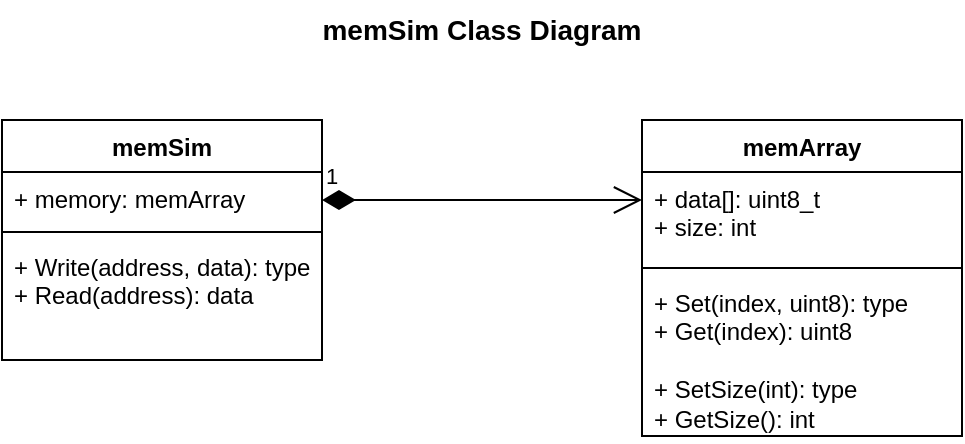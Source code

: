 <mxfile version="28.0.6">
  <diagram name="Page-1" id="Im9G4xrsKNsORE4Vh-WP">
    <mxGraphModel dx="1126" dy="745" grid="1" gridSize="10" guides="1" tooltips="1" connect="1" arrows="1" fold="1" page="1" pageScale="1" pageWidth="1100" pageHeight="850" math="0" shadow="0">
      <root>
        <mxCell id="0" />
        <mxCell id="1" parent="0" />
        <mxCell id="wlKaFGYPpb2qhly-qg5X-9" value="memSim" style="swimlane;fontStyle=1;align=center;verticalAlign=top;childLayout=stackLayout;horizontal=1;startSize=26;horizontalStack=0;resizeParent=1;resizeParentMax=0;resizeLast=0;collapsible=1;marginBottom=0;whiteSpace=wrap;html=1;" parent="1" vertex="1">
          <mxGeometry x="300" y="280" width="160" height="120" as="geometry" />
        </mxCell>
        <mxCell id="wlKaFGYPpb2qhly-qg5X-10" value="+ memory: memArray" style="text;strokeColor=none;fillColor=none;align=left;verticalAlign=top;spacingLeft=4;spacingRight=4;overflow=hidden;rotatable=0;points=[[0,0.5],[1,0.5]];portConstraint=eastwest;whiteSpace=wrap;html=1;" parent="wlKaFGYPpb2qhly-qg5X-9" vertex="1">
          <mxGeometry y="26" width="160" height="26" as="geometry" />
        </mxCell>
        <mxCell id="wlKaFGYPpb2qhly-qg5X-11" value="" style="line;strokeWidth=1;fillColor=none;align=left;verticalAlign=middle;spacingTop=-1;spacingLeft=3;spacingRight=3;rotatable=0;labelPosition=right;points=[];portConstraint=eastwest;strokeColor=inherit;" parent="wlKaFGYPpb2qhly-qg5X-9" vertex="1">
          <mxGeometry y="52" width="160" height="8" as="geometry" />
        </mxCell>
        <mxCell id="wlKaFGYPpb2qhly-qg5X-12" value="+ Write(address, data): type&lt;div&gt;+ Read(address): data&lt;/div&gt;" style="text;strokeColor=none;fillColor=none;align=left;verticalAlign=top;spacingLeft=4;spacingRight=4;overflow=hidden;rotatable=0;points=[[0,0.5],[1,0.5]];portConstraint=eastwest;whiteSpace=wrap;html=1;" parent="wlKaFGYPpb2qhly-qg5X-9" vertex="1">
          <mxGeometry y="60" width="160" height="60" as="geometry" />
        </mxCell>
        <mxCell id="wlKaFGYPpb2qhly-qg5X-14" value="1" style="endArrow=open;html=1;endSize=12;startArrow=diamondThin;startSize=14;startFill=1;edgeStyle=orthogonalEdgeStyle;align=left;verticalAlign=bottom;rounded=0;" parent="1" edge="1">
          <mxGeometry x="-1" y="3" relative="1" as="geometry">
            <mxPoint x="460" y="320" as="sourcePoint" />
            <mxPoint x="620" y="320" as="targetPoint" />
          </mxGeometry>
        </mxCell>
        <mxCell id="wlKaFGYPpb2qhly-qg5X-22" value="&lt;font style=&quot;font-size: 14px;&quot;&gt;&lt;b&gt;memSim Class Diagram&lt;/b&gt;&lt;/font&gt;" style="text;html=1;align=center;verticalAlign=middle;whiteSpace=wrap;rounded=0;" parent="1" vertex="1">
          <mxGeometry x="405" y="220" width="270" height="30" as="geometry" />
        </mxCell>
        <mxCell id="NL349I7CdzyCAR3pQSvX-5" value="memArray" style="swimlane;fontStyle=1;align=center;verticalAlign=top;childLayout=stackLayout;horizontal=1;startSize=26;horizontalStack=0;resizeParent=1;resizeParentMax=0;resizeLast=0;collapsible=1;marginBottom=0;whiteSpace=wrap;html=1;" parent="1" vertex="1">
          <mxGeometry x="620" y="280" width="160" height="158" as="geometry" />
        </mxCell>
        <mxCell id="NL349I7CdzyCAR3pQSvX-6" value="+ data[]: uint8_t&lt;div&gt;+ size: int&lt;/div&gt;" style="text;strokeColor=none;fillColor=none;align=left;verticalAlign=top;spacingLeft=4;spacingRight=4;overflow=hidden;rotatable=0;points=[[0,0.5],[1,0.5]];portConstraint=eastwest;whiteSpace=wrap;html=1;" parent="NL349I7CdzyCAR3pQSvX-5" vertex="1">
          <mxGeometry y="26" width="160" height="44" as="geometry" />
        </mxCell>
        <mxCell id="NL349I7CdzyCAR3pQSvX-7" value="" style="line;strokeWidth=1;fillColor=none;align=left;verticalAlign=middle;spacingTop=-1;spacingLeft=3;spacingRight=3;rotatable=0;labelPosition=right;points=[];portConstraint=eastwest;strokeColor=inherit;" parent="NL349I7CdzyCAR3pQSvX-5" vertex="1">
          <mxGeometry y="70" width="160" height="8" as="geometry" />
        </mxCell>
        <mxCell id="NL349I7CdzyCAR3pQSvX-8" value="+ Set(index, uint8): type&lt;div&gt;+ Get(index): uint8&lt;/div&gt;&lt;div&gt;&lt;br&gt;&lt;/div&gt;&lt;div&gt;+ SetSize(int): type&lt;/div&gt;&lt;div&gt;+ GetSize(): int&lt;/div&gt;" style="text;strokeColor=none;fillColor=none;align=left;verticalAlign=top;spacingLeft=4;spacingRight=4;overflow=hidden;rotatable=0;points=[[0,0.5],[1,0.5]];portConstraint=eastwest;whiteSpace=wrap;html=1;" parent="NL349I7CdzyCAR3pQSvX-5" vertex="1">
          <mxGeometry y="78" width="160" height="80" as="geometry" />
        </mxCell>
      </root>
    </mxGraphModel>
  </diagram>
</mxfile>
